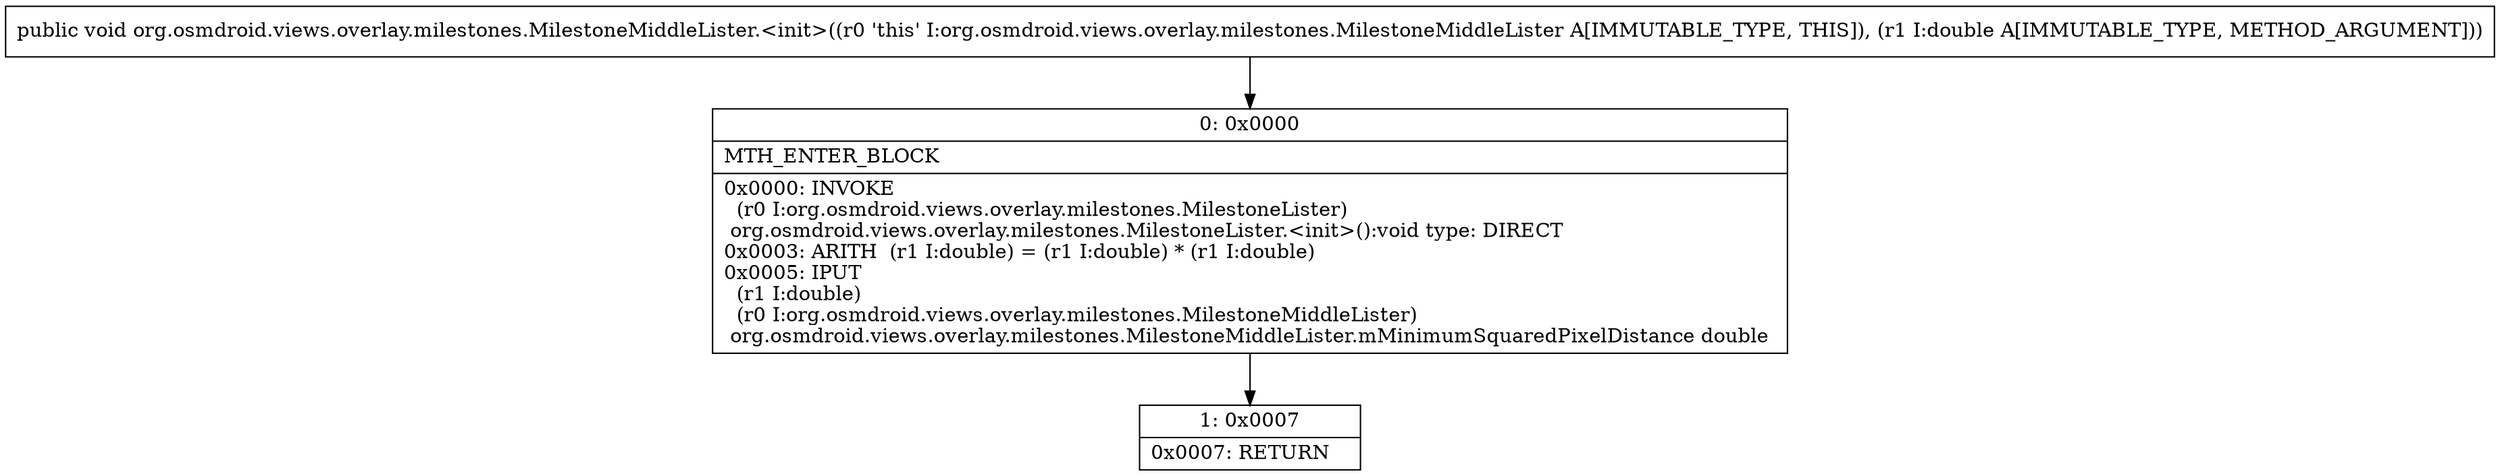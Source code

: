 digraph "CFG fororg.osmdroid.views.overlay.milestones.MilestoneMiddleLister.\<init\>(D)V" {
Node_0 [shape=record,label="{0\:\ 0x0000|MTH_ENTER_BLOCK\l|0x0000: INVOKE  \l  (r0 I:org.osmdroid.views.overlay.milestones.MilestoneLister)\l org.osmdroid.views.overlay.milestones.MilestoneLister.\<init\>():void type: DIRECT \l0x0003: ARITH  (r1 I:double) = (r1 I:double) * (r1 I:double) \l0x0005: IPUT  \l  (r1 I:double)\l  (r0 I:org.osmdroid.views.overlay.milestones.MilestoneMiddleLister)\l org.osmdroid.views.overlay.milestones.MilestoneMiddleLister.mMinimumSquaredPixelDistance double \l}"];
Node_1 [shape=record,label="{1\:\ 0x0007|0x0007: RETURN   \l}"];
MethodNode[shape=record,label="{public void org.osmdroid.views.overlay.milestones.MilestoneMiddleLister.\<init\>((r0 'this' I:org.osmdroid.views.overlay.milestones.MilestoneMiddleLister A[IMMUTABLE_TYPE, THIS]), (r1 I:double A[IMMUTABLE_TYPE, METHOD_ARGUMENT])) }"];
MethodNode -> Node_0;
Node_0 -> Node_1;
}


